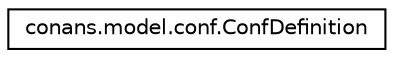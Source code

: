 digraph "Graphical Class Hierarchy"
{
 // LATEX_PDF_SIZE
  edge [fontname="Helvetica",fontsize="10",labelfontname="Helvetica",labelfontsize="10"];
  node [fontname="Helvetica",fontsize="10",shape=record];
  rankdir="LR";
  Node0 [label="conans.model.conf.ConfDefinition",height=0.2,width=0.4,color="black", fillcolor="white", style="filled",URL="$classconans_1_1model_1_1conf_1_1ConfDefinition.html",tooltip=" "];
}
